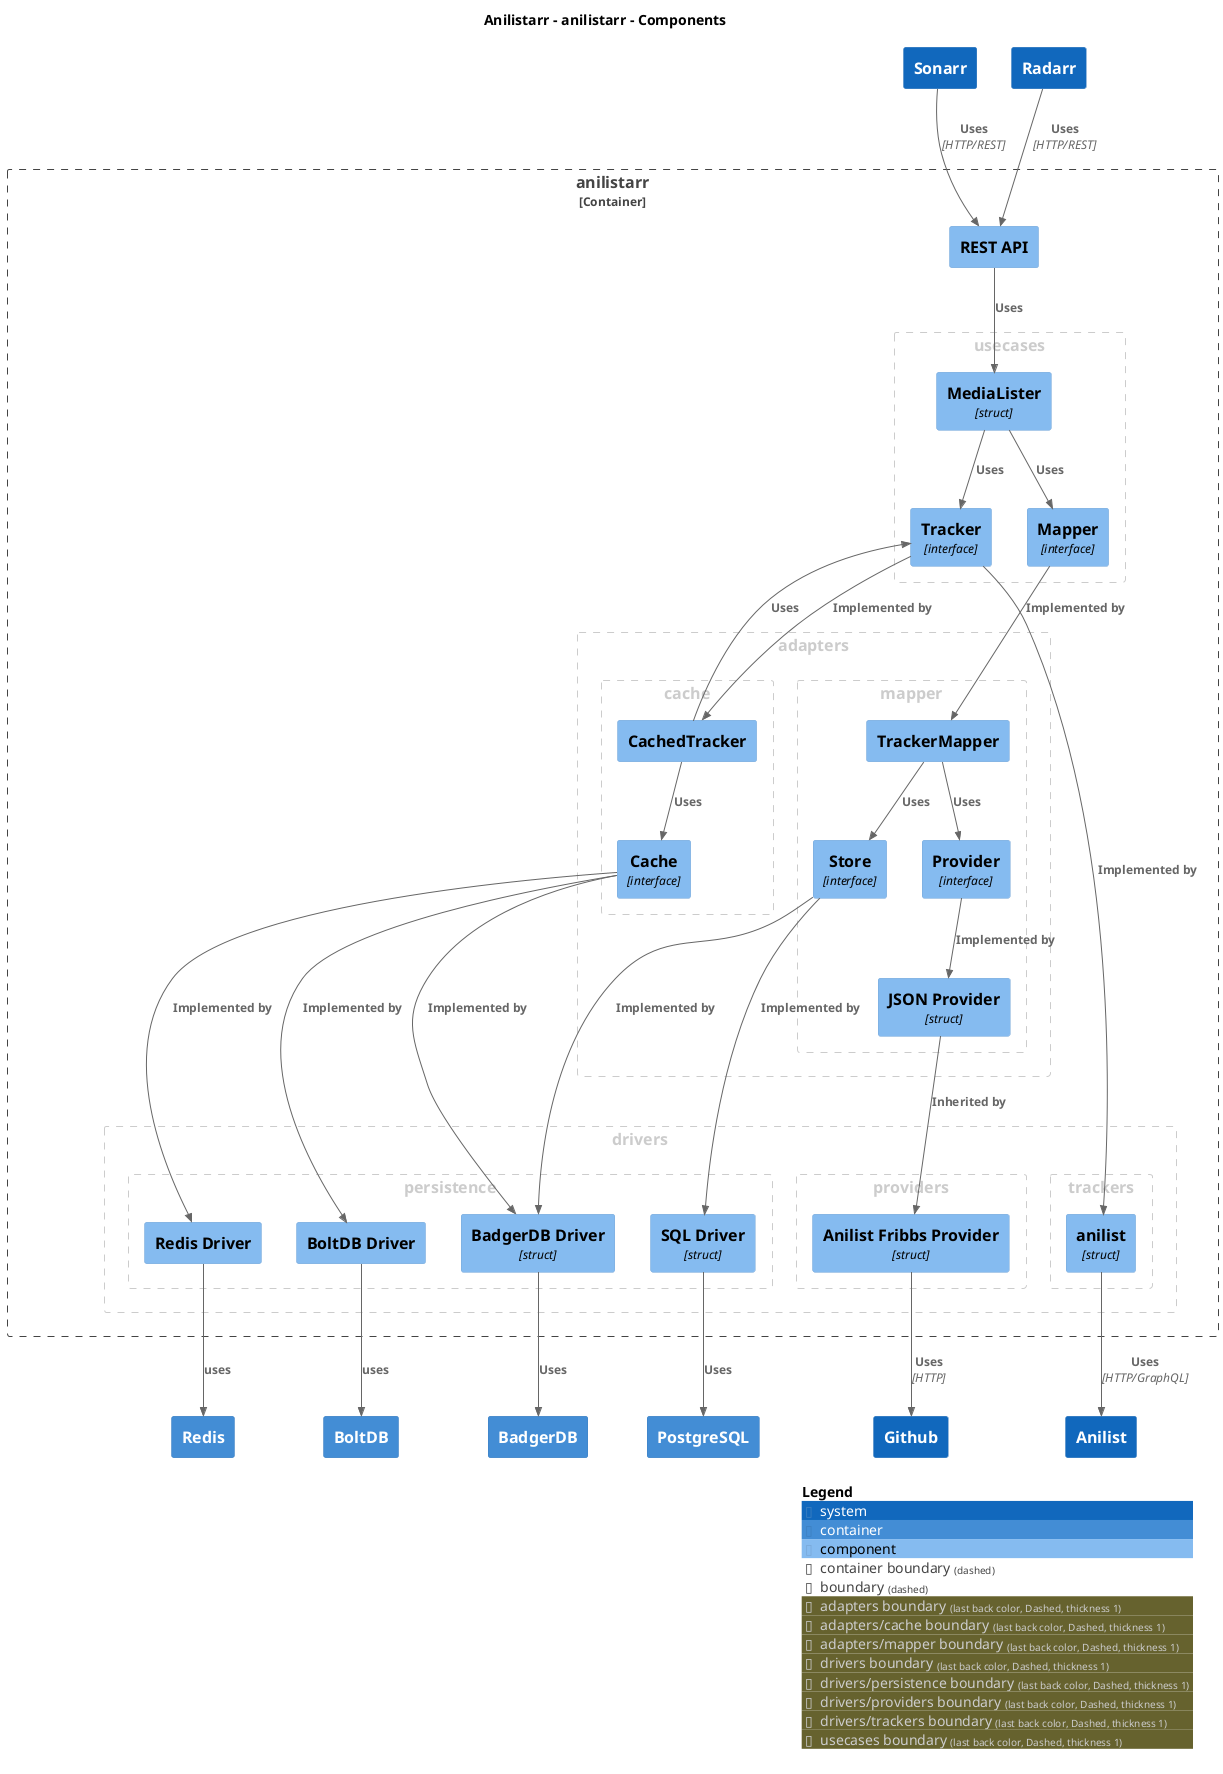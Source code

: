 @startuml
set separator none
title Anilistarr - anilistarr - Components

top to bottom direction

!include <C4/C4>
!include <C4/C4_Context>
!include <C4/C4_Container>
!include <C4/C4_Component>

System(Anilist, "Anilist", $descr="", $tags="", $link="")
System(Github, "Github", $descr="", $tags="", $link="")
Container(Anilistarr.Redis, "Redis", $techn="", $descr="", $tags="", $link="")
Container(Anilistarr.BoltDB, "BoltDB", $techn="", $descr="", $tags="", $link="")
Container(Anilistarr.BadgerDB, "BadgerDB", $techn="", $descr="", $tags="", $link="")
Container(Anilistarr.PostgreSQL, "PostgreSQL", $techn="", $descr="", $tags="", $link="")
System(Sonarr, "Sonarr", $descr="", $tags="", $link="")
System(Radarr, "Radarr", $descr="", $tags="", $link="")

Container_Boundary("Anilistarr.anilistarr_boundary", "anilistarr", $tags="") {
  AddBoundaryTag("adapters", $borderColor="#cccccc", $fontColor="#cccccc", $borderStyle="Dashed", $borderThickness="1")
  Boundary(group_1, "adapters", $tags="adapters") {
      AddBoundaryTag("adapters/cache", $borderColor="#cccccc", $fontColor="#cccccc", $borderStyle="Dashed", $borderThickness="1")
      Boundary(group_2, "cache", $tags="adapters/cache") {
        Component(Anilistarr.anilistarr.Cache, "Cache", $techn="interface", $descr="", $tags="", $link="")
        Component(Anilistarr.anilistarr.CachedTracker, "CachedTracker", $techn="", $descr="", $tags="", $link="")
      }

      AddBoundaryTag("adapters/mapper", $borderColor="#cccccc", $fontColor="#cccccc", $borderStyle="Dashed", $borderThickness="1")
      Boundary(group_3, "mapper", $tags="adapters/mapper") {
        Component(Anilistarr.anilistarr.JSONProvider, "JSON Provider", $techn="struct", $descr="", $tags="", $link="")
        Component(Anilistarr.anilistarr.Provider, "Provider", $techn="interface", $descr="", $tags="", $link="")
        Component(Anilistarr.anilistarr.Store, "Store", $techn="interface", $descr="", $tags="", $link="")
        Component(Anilistarr.anilistarr.TrackerMapper, "TrackerMapper", $techn="", $descr="", $tags="", $link="")
      }

  }

  AddBoundaryTag("drivers", $borderColor="#cccccc", $fontColor="#cccccc", $borderStyle="Dashed", $borderThickness="1")
  Boundary(group_4, "drivers", $tags="drivers") {
      AddBoundaryTag("drivers/persistence", $borderColor="#cccccc", $fontColor="#cccccc", $borderStyle="Dashed", $borderThickness="1")
      Boundary(group_5, "persistence", $tags="drivers/persistence") {
        Component(Anilistarr.anilistarr.RedisDriver, "Redis Driver", $techn="", $descr="", $tags="", $link="")
        Component(Anilistarr.anilistarr.BoltDBDriver, "BoltDB Driver", $techn="", $descr="", $tags="", $link="")
        Component(Anilistarr.anilistarr.BadgerDBDriver, "BadgerDB Driver", $techn="struct", $descr="", $tags="", $link="")
        Component(Anilistarr.anilistarr.SQLDriver, "SQL Driver", $techn="struct", $descr="", $tags="", $link="")
      }

      AddBoundaryTag("drivers/providers", $borderColor="#cccccc", $fontColor="#cccccc", $borderStyle="Dashed", $borderThickness="1")
      Boundary(group_6, "providers", $tags="drivers/providers") {
        Component(Anilistarr.anilistarr.AnilistFribbsProvider, "Anilist Fribbs Provider", $techn="struct", $descr="", $tags="", $link="")
      }

      AddBoundaryTag("drivers/trackers", $borderColor="#cccccc", $fontColor="#cccccc", $borderStyle="Dashed", $borderThickness="1")
      Boundary(group_7, "trackers", $tags="drivers/trackers") {
        Component(Anilistarr.anilistarr.anilist, "anilist", $techn="struct", $descr="", $tags="", $link="")
      }

  }

  AddBoundaryTag("usecases", $borderColor="#cccccc", $fontColor="#cccccc", $borderStyle="Dashed", $borderThickness="1")
  Boundary(group_8, "usecases", $tags="usecases") {
    Component(Anilistarr.anilistarr.Tracker, "Tracker", $techn="interface", $descr="", $tags="", $link="")
    Component(Anilistarr.anilistarr.Mapper, "Mapper", $techn="interface", $descr="", $tags="", $link="")
    Component(Anilistarr.anilistarr.MediaLister, "MediaLister", $techn="struct", $descr="", $tags="", $link="")
  }

  Component(Anilistarr.anilistarr.RESTAPI, "REST API", $techn="", $descr="", $tags="", $link="")
}

Rel(Anilistarr.anilistarr.anilist, Anilist, "Uses", $techn="HTTP/GraphQL", $tags="", $link="")
Rel(Anilistarr.anilistarr.RedisDriver, Anilistarr.Redis, "uses", $techn="", $tags="", $link="")
Rel(Anilistarr.anilistarr.BoltDBDriver, Anilistarr.BoltDB, "uses", $techn="", $tags="", $link="")
Rel(Anilistarr.anilistarr.BadgerDBDriver, Anilistarr.BadgerDB, "Uses", $techn="", $tags="", $link="")
Rel(Anilistarr.anilistarr.SQLDriver, Anilistarr.PostgreSQL, "Uses", $techn="", $tags="", $link="")
Rel(Anilistarr.anilistarr.AnilistFribbsProvider, Github, "Uses", $techn="HTTP", $tags="", $link="")
Rel(Anilistarr.anilistarr.JSONProvider, Anilistarr.anilistarr.AnilistFribbsProvider, "Inherited by", $techn="", $tags="", $link="")
Rel(Anilistarr.anilistarr.Provider, Anilistarr.anilistarr.JSONProvider, "Implemented by", $techn="", $tags="", $link="")
Rel(Anilistarr.anilistarr.Store, Anilistarr.anilistarr.BadgerDBDriver, "Implemented by", $techn="", $tags="", $link="")
Rel(Anilistarr.anilistarr.Store, Anilistarr.anilistarr.SQLDriver, "Implemented by", $techn="", $tags="", $link="")
Rel(Anilistarr.anilistarr.TrackerMapper, Anilistarr.anilistarr.Store, "Uses", $techn="", $tags="", $link="")
Rel(Anilistarr.anilistarr.TrackerMapper, Anilistarr.anilistarr.Provider, "Uses", $techn="", $tags="", $link="")
Rel(Anilistarr.anilistarr.Cache, Anilistarr.anilistarr.RedisDriver, "Implemented by", $techn="", $tags="", $link="")
Rel(Anilistarr.anilistarr.Cache, Anilistarr.anilistarr.BoltDBDriver, "Implemented by", $techn="", $tags="", $link="")
Rel(Anilistarr.anilistarr.Cache, Anilistarr.anilistarr.BadgerDBDriver, "Implemented by", $techn="", $tags="", $link="")
Rel(Anilistarr.anilistarr.CachedTracker, Anilistarr.anilistarr.Cache, "Uses", $techn="", $tags="", $link="")
Rel(Anilistarr.anilistarr.Tracker, Anilistarr.anilistarr.anilist, "Implemented by", $techn="", $tags="", $link="")
Rel(Anilistarr.anilistarr.Tracker, Anilistarr.anilistarr.CachedTracker, "Implemented by", $techn="", $tags="", $link="")
Rel(Anilistarr.anilistarr.CachedTracker, Anilistarr.anilistarr.Tracker, "Uses", $techn="", $tags="", $link="")
Rel(Anilistarr.anilistarr.Mapper, Anilistarr.anilistarr.TrackerMapper, "Implemented by", $techn="", $tags="", $link="")
Rel(Anilistarr.anilistarr.MediaLister, Anilistarr.anilistarr.Tracker, "Uses", $techn="", $tags="", $link="")
Rel(Anilistarr.anilistarr.MediaLister, Anilistarr.anilistarr.Mapper, "Uses", $techn="", $tags="", $link="")
Rel(Anilistarr.anilistarr.RESTAPI, Anilistarr.anilistarr.MediaLister, "Uses", $techn="", $tags="", $link="")
Rel(Sonarr, Anilistarr.anilistarr.RESTAPI, "Uses", $techn="HTTP/REST", $tags="", $link="")
Rel(Radarr, Anilistarr.anilistarr.RESTAPI, "Uses", $techn="HTTP/REST", $tags="", $link="")

SHOW_LEGEND(true)
@enduml